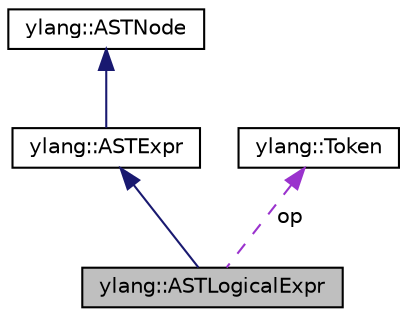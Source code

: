 digraph "ylang::ASTLogicalExpr"
{
 // LATEX_PDF_SIZE
  edge [fontname="Helvetica",fontsize="10",labelfontname="Helvetica",labelfontsize="10"];
  node [fontname="Helvetica",fontsize="10",shape=record];
  Node1 [label="ylang::ASTLogicalExpr",height=0.2,width=0.4,color="black", fillcolor="grey75", style="filled", fontcolor="black",tooltip="Class used to represent a logical expression in the AST."];
  Node2 -> Node1 [dir="back",color="midnightblue",fontsize="10",style="solid"];
  Node2 [label="ylang::ASTExpr",height=0.2,width=0.4,color="black", fillcolor="white", style="filled",URL="$d2/d00/classylang_1_1ASTExpr.html",tooltip="Abstract class used to represent an expression in the AST."];
  Node3 -> Node2 [dir="back",color="midnightblue",fontsize="10",style="solid"];
  Node3 [label="ylang::ASTNode",height=0.2,width=0.4,color="black", fillcolor="white", style="filled",URL="$de/d45/classylang_1_1ASTNode.html",tooltip="Abstract class used to represent a node in the AST."];
  Node4 -> Node1 [dir="back",color="darkorchid3",fontsize="10",style="dashed",label=" op" ];
  Node4 [label="ylang::Token",height=0.2,width=0.4,color="black", fillcolor="white", style="filled",URL="$de/ddb/structylang_1_1Token.html",tooltip=" "];
}
